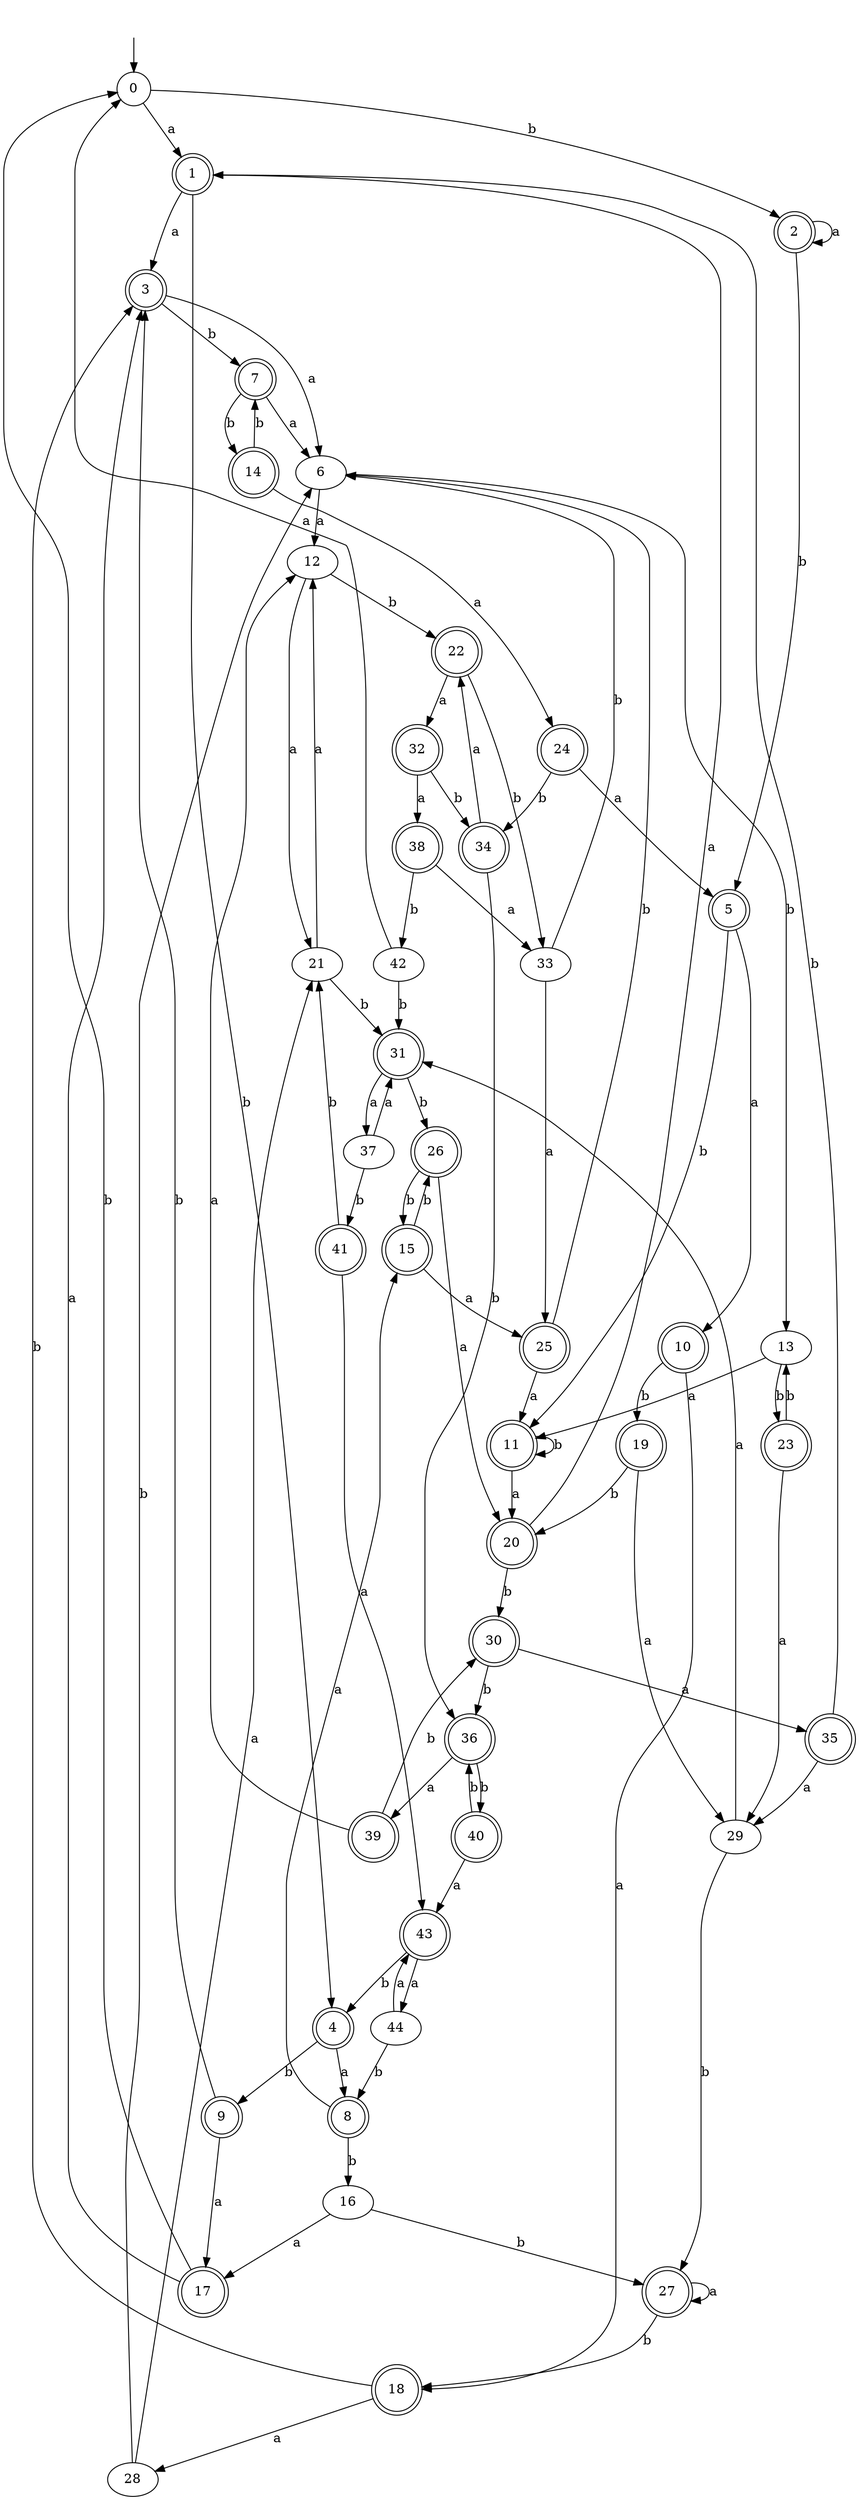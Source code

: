 digraph RandomDFA {
  __start0 [label="", shape=none];
  __start0 -> 0 [label=""];
  0 [shape=circle]
  0 -> 1 [label="a"]
  0 -> 2 [label="b"]
  1 [shape=doublecircle]
  1 -> 3 [label="a"]
  1 -> 4 [label="b"]
  2 [shape=doublecircle]
  2 -> 2 [label="a"]
  2 -> 5 [label="b"]
  3 [shape=doublecircle]
  3 -> 6 [label="a"]
  3 -> 7 [label="b"]
  4 [shape=doublecircle]
  4 -> 8 [label="a"]
  4 -> 9 [label="b"]
  5 [shape=doublecircle]
  5 -> 10 [label="a"]
  5 -> 11 [label="b"]
  6
  6 -> 12 [label="a"]
  6 -> 13 [label="b"]
  7 [shape=doublecircle]
  7 -> 6 [label="a"]
  7 -> 14 [label="b"]
  8 [shape=doublecircle]
  8 -> 15 [label="a"]
  8 -> 16 [label="b"]
  9 [shape=doublecircle]
  9 -> 17 [label="a"]
  9 -> 3 [label="b"]
  10 [shape=doublecircle]
  10 -> 18 [label="a"]
  10 -> 19 [label="b"]
  11 [shape=doublecircle]
  11 -> 20 [label="a"]
  11 -> 11 [label="b"]
  12
  12 -> 21 [label="a"]
  12 -> 22 [label="b"]
  13
  13 -> 11 [label="a"]
  13 -> 23 [label="b"]
  14 [shape=doublecircle]
  14 -> 24 [label="a"]
  14 -> 7 [label="b"]
  15 [shape=doublecircle]
  15 -> 25 [label="a"]
  15 -> 26 [label="b"]
  16
  16 -> 17 [label="a"]
  16 -> 27 [label="b"]
  17 [shape=doublecircle]
  17 -> 3 [label="a"]
  17 -> 0 [label="b"]
  18 [shape=doublecircle]
  18 -> 28 [label="a"]
  18 -> 3 [label="b"]
  19 [shape=doublecircle]
  19 -> 29 [label="a"]
  19 -> 20 [label="b"]
  20 [shape=doublecircle]
  20 -> 1 [label="a"]
  20 -> 30 [label="b"]
  21
  21 -> 12 [label="a"]
  21 -> 31 [label="b"]
  22 [shape=doublecircle]
  22 -> 32 [label="a"]
  22 -> 33 [label="b"]
  23 [shape=doublecircle]
  23 -> 29 [label="a"]
  23 -> 13 [label="b"]
  24 [shape=doublecircle]
  24 -> 5 [label="a"]
  24 -> 34 [label="b"]
  25 [shape=doublecircle]
  25 -> 11 [label="a"]
  25 -> 6 [label="b"]
  26 [shape=doublecircle]
  26 -> 20 [label="a"]
  26 -> 15 [label="b"]
  27 [shape=doublecircle]
  27 -> 27 [label="a"]
  27 -> 18 [label="b"]
  28
  28 -> 21 [label="a"]
  28 -> 6 [label="b"]
  29
  29 -> 31 [label="a"]
  29 -> 27 [label="b"]
  30 [shape=doublecircle]
  30 -> 35 [label="a"]
  30 -> 36 [label="b"]
  31 [shape=doublecircle]
  31 -> 37 [label="a"]
  31 -> 26 [label="b"]
  32 [shape=doublecircle]
  32 -> 38 [label="a"]
  32 -> 34 [label="b"]
  33
  33 -> 25 [label="a"]
  33 -> 6 [label="b"]
  34 [shape=doublecircle]
  34 -> 22 [label="a"]
  34 -> 36 [label="b"]
  35 [shape=doublecircle]
  35 -> 29 [label="a"]
  35 -> 1 [label="b"]
  36 [shape=doublecircle]
  36 -> 39 [label="a"]
  36 -> 40 [label="b"]
  37
  37 -> 31 [label="a"]
  37 -> 41 [label="b"]
  38 [shape=doublecircle]
  38 -> 33 [label="a"]
  38 -> 42 [label="b"]
  39 [shape=doublecircle]
  39 -> 12 [label="a"]
  39 -> 30 [label="b"]
  40 [shape=doublecircle]
  40 -> 43 [label="a"]
  40 -> 36 [label="b"]
  41 [shape=doublecircle]
  41 -> 43 [label="a"]
  41 -> 21 [label="b"]
  42
  42 -> 0 [label="a"]
  42 -> 31 [label="b"]
  43 [shape=doublecircle]
  43 -> 44 [label="a"]
  43 -> 4 [label="b"]
  44
  44 -> 43 [label="a"]
  44 -> 8 [label="b"]
}
